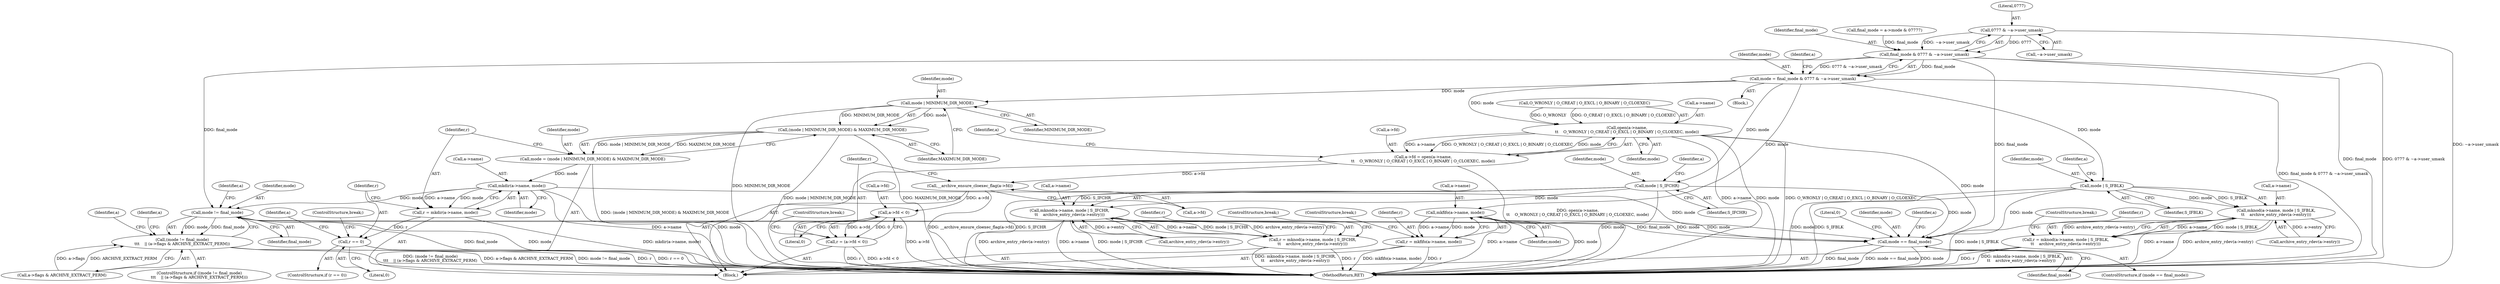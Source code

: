 digraph "0_libarchive_dfd6b54ce33960e420fb206d8872fb759b577ad9_1@API" {
"1000177" [label="(Call,0777 & ~a->user_umask)"];
"1000175" [label="(Call,final_mode & 0777 & ~a->user_umask)"];
"1000173" [label="(Call,mode = final_mode & 0777 & ~a->user_umask)"];
"1000195" [label="(Call,open(a->name,\n\t\t    O_WRONLY | O_CREAT | O_EXCL | O_BINARY | O_CLOEXEC, mode))"];
"1000191" [label="(Call,a->fd = open(a->name,\n\t\t    O_WRONLY | O_CREAT | O_EXCL | O_BINARY | O_CLOEXEC, mode))"];
"1000209" [label="(Call,__archive_ensure_cloexec_flag(a->fd))"];
"1000215" [label="(Call,a->fd < 0)"];
"1000213" [label="(Call,r = (a->fd < 0))"];
"1000324" [label="(Call,mode == final_mode)"];
"1000228" [label="(Call,mode | S_IFCHR)"];
"1000224" [label="(Call,mknod(a->name, mode | S_IFCHR,\n\t\t    archive_entry_rdev(a->entry)))"];
"1000222" [label="(Call,r = mknod(a->name, mode | S_IFCHR,\n\t\t    archive_entry_rdev(a->entry)))"];
"1000243" [label="(Call,mode | S_IFBLK)"];
"1000239" [label="(Call,mknod(a->name, mode | S_IFBLK,\n\t\t    archive_entry_rdev(a->entry)))"];
"1000237" [label="(Call,r = mknod(a->name, mode | S_IFBLK,\n\t\t    archive_entry_rdev(a->entry)))"];
"1000255" [label="(Call,mode | MINIMUM_DIR_MODE)"];
"1000254" [label="(Call,(mode | MINIMUM_DIR_MODE) & MAXIMUM_DIR_MODE)"];
"1000252" [label="(Call,mode = (mode | MINIMUM_DIR_MODE) & MAXIMUM_DIR_MODE)"];
"1000261" [label="(Call,mkdir(a->name, mode))"];
"1000259" [label="(Call,r = mkdir(a->name, mode))"];
"1000267" [label="(Call,r == 0)"];
"1000287" [label="(Call,mode != final_mode)"];
"1000286" [label="(Call,(mode != final_mode)\n\t\t\t    || (a->flags & ARCHIVE_EXTRACT_PERM))"];
"1000313" [label="(Call,mkfifo(a->name, mode))"];
"1000311" [label="(Call,r = mkfifo(a->name, mode))"];
"1000292" [label="(Identifier,a)"];
"1000326" [label="(Identifier,final_mode)"];
"1000243" [label="(Call,mode | S_IFBLK)"];
"1000220" [label="(ControlStructure,break;)"];
"1000258" [label="(Identifier,MAXIMUM_DIR_MODE)"];
"1000311" [label="(Call,r = mkfifo(a->name, mode))"];
"1000314" [label="(Call,a->name)"];
"1000257" [label="(Identifier,MINIMUM_DIR_MODE)"];
"1000273" [label="(Identifier,a)"];
"1000213" [label="(Call,r = (a->fd < 0))"];
"1000210" [label="(Call,a->fd)"];
"1000219" [label="(Literal,0)"];
"1000290" [label="(Call,a->flags & ARCHIVE_EXTRACT_PERM)"];
"1000211" [label="(Identifier,a)"];
"1000178" [label="(Literal,0777)"];
"1000240" [label="(Call,a->name)"];
"1000265" [label="(Identifier,mode)"];
"1000228" [label="(Call,mode | S_IFCHR)"];
"1000233" [label="(Identifier,a)"];
"1000195" [label="(Call,open(a->name,\n\t\t    O_WRONLY | O_CREAT | O_EXCL | O_BINARY | O_CLOEXEC, mode))"];
"1000179" [label="(Call,~a->user_umask)"];
"1000306" [label="(Identifier,a)"];
"1000176" [label="(Identifier,final_mode)"];
"1000313" [label="(Call,mkfifo(a->name, mode))"];
"1000209" [label="(Call,__archive_ensure_cloexec_flag(a->fd))"];
"1000325" [label="(Identifier,mode)"];
"1000287" [label="(Call,mode != final_mode)"];
"1000334" [label="(MethodReturn,RET)"];
"1000177" [label="(Call,0777 & ~a->user_umask)"];
"1000252" [label="(Call,mode = (mode | MINIMUM_DIR_MODE) & MAXIMUM_DIR_MODE)"];
"1000256" [label="(Identifier,mode)"];
"1000297" [label="(Identifier,a)"];
"1000215" [label="(Call,a->fd < 0)"];
"1000248" [label="(Identifier,a)"];
"1000323" [label="(ControlStructure,if (mode == final_mode))"];
"1000309" [label="(ControlStructure,break;)"];
"1000216" [label="(Call,a->fd)"];
"1000245" [label="(Identifier,S_IFBLK)"];
"1000244" [label="(Identifier,mode)"];
"1000288" [label="(Identifier,mode)"];
"1000192" [label="(Call,a->fd)"];
"1000260" [label="(Identifier,r)"];
"1000231" [label="(Call,archive_entry_rdev(a->entry))"];
"1000318" [label="(ControlStructure,break;)"];
"1000285" [label="(ControlStructure,if ((mode != final_mode)\n\t\t\t    || (a->flags & ARCHIVE_EXTRACT_PERM)))"];
"1000175" [label="(Call,final_mode & 0777 & ~a->user_umask)"];
"1000250" [label="(ControlStructure,break;)"];
"1000224" [label="(Call,mknod(a->name, mode | S_IFCHR,\n\t\t    archive_entry_rdev(a->entry)))"];
"1000222" [label="(Call,r = mknod(a->name, mode | S_IFCHR,\n\t\t    archive_entry_rdev(a->entry)))"];
"1000289" [label="(Identifier,final_mode)"];
"1000230" [label="(Identifier,S_IFCHR)"];
"1000269" [label="(Literal,0)"];
"1000329" [label="(Identifier,a)"];
"1000253" [label="(Identifier,mode)"];
"1000268" [label="(Identifier,r)"];
"1000174" [label="(Identifier,mode)"];
"1000317" [label="(Identifier,mode)"];
"1000259" [label="(Call,r = mkdir(a->name, mode))"];
"1000208" [label="(Identifier,mode)"];
"1000262" [label="(Call,a->name)"];
"1000324" [label="(Call,mode == final_mode)"];
"1000254" [label="(Call,(mode | MINIMUM_DIR_MODE) & MAXIMUM_DIR_MODE)"];
"1000166" [label="(Call,final_mode = a->mode & 07777)"];
"1000188" [label="(Block,)"];
"1000196" [label="(Call,a->name)"];
"1000246" [label="(Call,archive_entry_rdev(a->entry))"];
"1000267" [label="(Call,r == 0)"];
"1000191" [label="(Call,a->fd = open(a->name,\n\t\t    O_WRONLY | O_CREAT | O_EXCL | O_BINARY | O_CLOEXEC, mode))"];
"1000223" [label="(Identifier,r)"];
"1000225" [label="(Call,a->name)"];
"1000286" [label="(Call,(mode != final_mode)\n\t\t\t    || (a->flags & ARCHIVE_EXTRACT_PERM))"];
"1000214" [label="(Identifier,r)"];
"1000312" [label="(Identifier,r)"];
"1000237" [label="(Call,r = mknod(a->name, mode | S_IFBLK,\n\t\t    archive_entry_rdev(a->entry)))"];
"1000229" [label="(Identifier,mode)"];
"1000266" [label="(ControlStructure,if (r == 0))"];
"1000125" [label="(Block,)"];
"1000255" [label="(Call,mode | MINIMUM_DIR_MODE)"];
"1000235" [label="(ControlStructure,break;)"];
"1000238" [label="(Identifier,r)"];
"1000261" [label="(Call,mkdir(a->name, mode))"];
"1000173" [label="(Call,mode = final_mode & 0777 & ~a->user_umask)"];
"1000333" [label="(Literal,0)"];
"1000185" [label="(Identifier,a)"];
"1000199" [label="(Call,O_WRONLY | O_CREAT | O_EXCL | O_BINARY | O_CLOEXEC)"];
"1000239" [label="(Call,mknod(a->name, mode | S_IFBLK,\n\t\t    archive_entry_rdev(a->entry)))"];
"1000177" -> "1000175"  [label="AST: "];
"1000177" -> "1000179"  [label="CFG: "];
"1000178" -> "1000177"  [label="AST: "];
"1000179" -> "1000177"  [label="AST: "];
"1000175" -> "1000177"  [label="CFG: "];
"1000177" -> "1000334"  [label="DDG: ~a->user_umask"];
"1000177" -> "1000175"  [label="DDG: 0777"];
"1000177" -> "1000175"  [label="DDG: ~a->user_umask"];
"1000175" -> "1000173"  [label="AST: "];
"1000176" -> "1000175"  [label="AST: "];
"1000173" -> "1000175"  [label="CFG: "];
"1000175" -> "1000334"  [label="DDG: final_mode"];
"1000175" -> "1000334"  [label="DDG: 0777 & ~a->user_umask"];
"1000175" -> "1000173"  [label="DDG: final_mode"];
"1000175" -> "1000173"  [label="DDG: 0777 & ~a->user_umask"];
"1000166" -> "1000175"  [label="DDG: final_mode"];
"1000175" -> "1000287"  [label="DDG: final_mode"];
"1000175" -> "1000324"  [label="DDG: final_mode"];
"1000173" -> "1000125"  [label="AST: "];
"1000174" -> "1000173"  [label="AST: "];
"1000185" -> "1000173"  [label="CFG: "];
"1000173" -> "1000334"  [label="DDG: final_mode & 0777 & ~a->user_umask"];
"1000173" -> "1000195"  [label="DDG: mode"];
"1000173" -> "1000228"  [label="DDG: mode"];
"1000173" -> "1000243"  [label="DDG: mode"];
"1000173" -> "1000255"  [label="DDG: mode"];
"1000173" -> "1000313"  [label="DDG: mode"];
"1000195" -> "1000191"  [label="AST: "];
"1000195" -> "1000208"  [label="CFG: "];
"1000196" -> "1000195"  [label="AST: "];
"1000199" -> "1000195"  [label="AST: "];
"1000208" -> "1000195"  [label="AST: "];
"1000191" -> "1000195"  [label="CFG: "];
"1000195" -> "1000334"  [label="DDG: mode"];
"1000195" -> "1000334"  [label="DDG: O_WRONLY | O_CREAT | O_EXCL | O_BINARY | O_CLOEXEC"];
"1000195" -> "1000334"  [label="DDG: a->name"];
"1000195" -> "1000191"  [label="DDG: a->name"];
"1000195" -> "1000191"  [label="DDG: O_WRONLY | O_CREAT | O_EXCL | O_BINARY | O_CLOEXEC"];
"1000195" -> "1000191"  [label="DDG: mode"];
"1000199" -> "1000195"  [label="DDG: O_WRONLY"];
"1000199" -> "1000195"  [label="DDG: O_CREAT | O_EXCL | O_BINARY | O_CLOEXEC"];
"1000195" -> "1000324"  [label="DDG: mode"];
"1000191" -> "1000188"  [label="AST: "];
"1000192" -> "1000191"  [label="AST: "];
"1000211" -> "1000191"  [label="CFG: "];
"1000191" -> "1000334"  [label="DDG: open(a->name,\n\t\t    O_WRONLY | O_CREAT | O_EXCL | O_BINARY | O_CLOEXEC, mode)"];
"1000191" -> "1000209"  [label="DDG: a->fd"];
"1000209" -> "1000188"  [label="AST: "];
"1000209" -> "1000210"  [label="CFG: "];
"1000210" -> "1000209"  [label="AST: "];
"1000214" -> "1000209"  [label="CFG: "];
"1000209" -> "1000334"  [label="DDG: __archive_ensure_cloexec_flag(a->fd)"];
"1000209" -> "1000215"  [label="DDG: a->fd"];
"1000215" -> "1000213"  [label="AST: "];
"1000215" -> "1000219"  [label="CFG: "];
"1000216" -> "1000215"  [label="AST: "];
"1000219" -> "1000215"  [label="AST: "];
"1000213" -> "1000215"  [label="CFG: "];
"1000215" -> "1000334"  [label="DDG: a->fd"];
"1000215" -> "1000213"  [label="DDG: a->fd"];
"1000215" -> "1000213"  [label="DDG: 0"];
"1000213" -> "1000188"  [label="AST: "];
"1000214" -> "1000213"  [label="AST: "];
"1000220" -> "1000213"  [label="CFG: "];
"1000213" -> "1000334"  [label="DDG: r"];
"1000213" -> "1000334"  [label="DDG: a->fd < 0"];
"1000324" -> "1000323"  [label="AST: "];
"1000324" -> "1000326"  [label="CFG: "];
"1000325" -> "1000324"  [label="AST: "];
"1000326" -> "1000324"  [label="AST: "];
"1000329" -> "1000324"  [label="CFG: "];
"1000333" -> "1000324"  [label="CFG: "];
"1000324" -> "1000334"  [label="DDG: final_mode"];
"1000324" -> "1000334"  [label="DDG: mode == final_mode"];
"1000324" -> "1000334"  [label="DDG: mode"];
"1000261" -> "1000324"  [label="DDG: mode"];
"1000228" -> "1000324"  [label="DDG: mode"];
"1000287" -> "1000324"  [label="DDG: mode"];
"1000287" -> "1000324"  [label="DDG: final_mode"];
"1000243" -> "1000324"  [label="DDG: mode"];
"1000313" -> "1000324"  [label="DDG: mode"];
"1000228" -> "1000224"  [label="AST: "];
"1000228" -> "1000230"  [label="CFG: "];
"1000229" -> "1000228"  [label="AST: "];
"1000230" -> "1000228"  [label="AST: "];
"1000233" -> "1000228"  [label="CFG: "];
"1000228" -> "1000334"  [label="DDG: mode"];
"1000228" -> "1000334"  [label="DDG: S_IFCHR"];
"1000228" -> "1000224"  [label="DDG: mode"];
"1000228" -> "1000224"  [label="DDG: S_IFCHR"];
"1000224" -> "1000222"  [label="AST: "];
"1000224" -> "1000231"  [label="CFG: "];
"1000225" -> "1000224"  [label="AST: "];
"1000231" -> "1000224"  [label="AST: "];
"1000222" -> "1000224"  [label="CFG: "];
"1000224" -> "1000334"  [label="DDG: archive_entry_rdev(a->entry)"];
"1000224" -> "1000334"  [label="DDG: a->name"];
"1000224" -> "1000334"  [label="DDG: mode | S_IFCHR"];
"1000224" -> "1000222"  [label="DDG: a->name"];
"1000224" -> "1000222"  [label="DDG: mode | S_IFCHR"];
"1000224" -> "1000222"  [label="DDG: archive_entry_rdev(a->entry)"];
"1000231" -> "1000224"  [label="DDG: a->entry"];
"1000222" -> "1000188"  [label="AST: "];
"1000223" -> "1000222"  [label="AST: "];
"1000235" -> "1000222"  [label="CFG: "];
"1000222" -> "1000334"  [label="DDG: r"];
"1000222" -> "1000334"  [label="DDG: mknod(a->name, mode | S_IFCHR,\n\t\t    archive_entry_rdev(a->entry))"];
"1000243" -> "1000239"  [label="AST: "];
"1000243" -> "1000245"  [label="CFG: "];
"1000244" -> "1000243"  [label="AST: "];
"1000245" -> "1000243"  [label="AST: "];
"1000248" -> "1000243"  [label="CFG: "];
"1000243" -> "1000334"  [label="DDG: mode"];
"1000243" -> "1000334"  [label="DDG: S_IFBLK"];
"1000243" -> "1000239"  [label="DDG: mode"];
"1000243" -> "1000239"  [label="DDG: S_IFBLK"];
"1000239" -> "1000237"  [label="AST: "];
"1000239" -> "1000246"  [label="CFG: "];
"1000240" -> "1000239"  [label="AST: "];
"1000246" -> "1000239"  [label="AST: "];
"1000237" -> "1000239"  [label="CFG: "];
"1000239" -> "1000334"  [label="DDG: a->name"];
"1000239" -> "1000334"  [label="DDG: archive_entry_rdev(a->entry)"];
"1000239" -> "1000334"  [label="DDG: mode | S_IFBLK"];
"1000239" -> "1000237"  [label="DDG: a->name"];
"1000239" -> "1000237"  [label="DDG: mode | S_IFBLK"];
"1000239" -> "1000237"  [label="DDG: archive_entry_rdev(a->entry)"];
"1000246" -> "1000239"  [label="DDG: a->entry"];
"1000237" -> "1000188"  [label="AST: "];
"1000238" -> "1000237"  [label="AST: "];
"1000250" -> "1000237"  [label="CFG: "];
"1000237" -> "1000334"  [label="DDG: mknod(a->name, mode | S_IFBLK,\n\t\t    archive_entry_rdev(a->entry))"];
"1000237" -> "1000334"  [label="DDG: r"];
"1000255" -> "1000254"  [label="AST: "];
"1000255" -> "1000257"  [label="CFG: "];
"1000256" -> "1000255"  [label="AST: "];
"1000257" -> "1000255"  [label="AST: "];
"1000258" -> "1000255"  [label="CFG: "];
"1000255" -> "1000334"  [label="DDG: MINIMUM_DIR_MODE"];
"1000255" -> "1000254"  [label="DDG: mode"];
"1000255" -> "1000254"  [label="DDG: MINIMUM_DIR_MODE"];
"1000254" -> "1000252"  [label="AST: "];
"1000254" -> "1000258"  [label="CFG: "];
"1000258" -> "1000254"  [label="AST: "];
"1000252" -> "1000254"  [label="CFG: "];
"1000254" -> "1000334"  [label="DDG: mode | MINIMUM_DIR_MODE"];
"1000254" -> "1000334"  [label="DDG: MAXIMUM_DIR_MODE"];
"1000254" -> "1000252"  [label="DDG: mode | MINIMUM_DIR_MODE"];
"1000254" -> "1000252"  [label="DDG: MAXIMUM_DIR_MODE"];
"1000252" -> "1000188"  [label="AST: "];
"1000253" -> "1000252"  [label="AST: "];
"1000260" -> "1000252"  [label="CFG: "];
"1000252" -> "1000334"  [label="DDG: (mode | MINIMUM_DIR_MODE) & MAXIMUM_DIR_MODE"];
"1000252" -> "1000261"  [label="DDG: mode"];
"1000261" -> "1000259"  [label="AST: "];
"1000261" -> "1000265"  [label="CFG: "];
"1000262" -> "1000261"  [label="AST: "];
"1000265" -> "1000261"  [label="AST: "];
"1000259" -> "1000261"  [label="CFG: "];
"1000261" -> "1000334"  [label="DDG: mode"];
"1000261" -> "1000334"  [label="DDG: a->name"];
"1000261" -> "1000259"  [label="DDG: a->name"];
"1000261" -> "1000259"  [label="DDG: mode"];
"1000261" -> "1000287"  [label="DDG: mode"];
"1000259" -> "1000188"  [label="AST: "];
"1000260" -> "1000259"  [label="AST: "];
"1000268" -> "1000259"  [label="CFG: "];
"1000259" -> "1000334"  [label="DDG: mkdir(a->name, mode)"];
"1000259" -> "1000267"  [label="DDG: r"];
"1000267" -> "1000266"  [label="AST: "];
"1000267" -> "1000269"  [label="CFG: "];
"1000268" -> "1000267"  [label="AST: "];
"1000269" -> "1000267"  [label="AST: "];
"1000273" -> "1000267"  [label="CFG: "];
"1000309" -> "1000267"  [label="CFG: "];
"1000267" -> "1000334"  [label="DDG: r"];
"1000267" -> "1000334"  [label="DDG: r == 0"];
"1000287" -> "1000286"  [label="AST: "];
"1000287" -> "1000289"  [label="CFG: "];
"1000288" -> "1000287"  [label="AST: "];
"1000289" -> "1000287"  [label="AST: "];
"1000292" -> "1000287"  [label="CFG: "];
"1000286" -> "1000287"  [label="CFG: "];
"1000287" -> "1000334"  [label="DDG: final_mode"];
"1000287" -> "1000334"  [label="DDG: mode"];
"1000287" -> "1000286"  [label="DDG: mode"];
"1000287" -> "1000286"  [label="DDG: final_mode"];
"1000286" -> "1000285"  [label="AST: "];
"1000286" -> "1000290"  [label="CFG: "];
"1000290" -> "1000286"  [label="AST: "];
"1000297" -> "1000286"  [label="CFG: "];
"1000306" -> "1000286"  [label="CFG: "];
"1000286" -> "1000334"  [label="DDG: (mode != final_mode)\n\t\t\t    || (a->flags & ARCHIVE_EXTRACT_PERM)"];
"1000286" -> "1000334"  [label="DDG: a->flags & ARCHIVE_EXTRACT_PERM"];
"1000286" -> "1000334"  [label="DDG: mode != final_mode"];
"1000290" -> "1000286"  [label="DDG: a->flags"];
"1000290" -> "1000286"  [label="DDG: ARCHIVE_EXTRACT_PERM"];
"1000313" -> "1000311"  [label="AST: "];
"1000313" -> "1000317"  [label="CFG: "];
"1000314" -> "1000313"  [label="AST: "];
"1000317" -> "1000313"  [label="AST: "];
"1000311" -> "1000313"  [label="CFG: "];
"1000313" -> "1000334"  [label="DDG: a->name"];
"1000313" -> "1000334"  [label="DDG: mode"];
"1000313" -> "1000311"  [label="DDG: a->name"];
"1000313" -> "1000311"  [label="DDG: mode"];
"1000311" -> "1000188"  [label="AST: "];
"1000312" -> "1000311"  [label="AST: "];
"1000318" -> "1000311"  [label="CFG: "];
"1000311" -> "1000334"  [label="DDG: r"];
"1000311" -> "1000334"  [label="DDG: mkfifo(a->name, mode)"];
}
